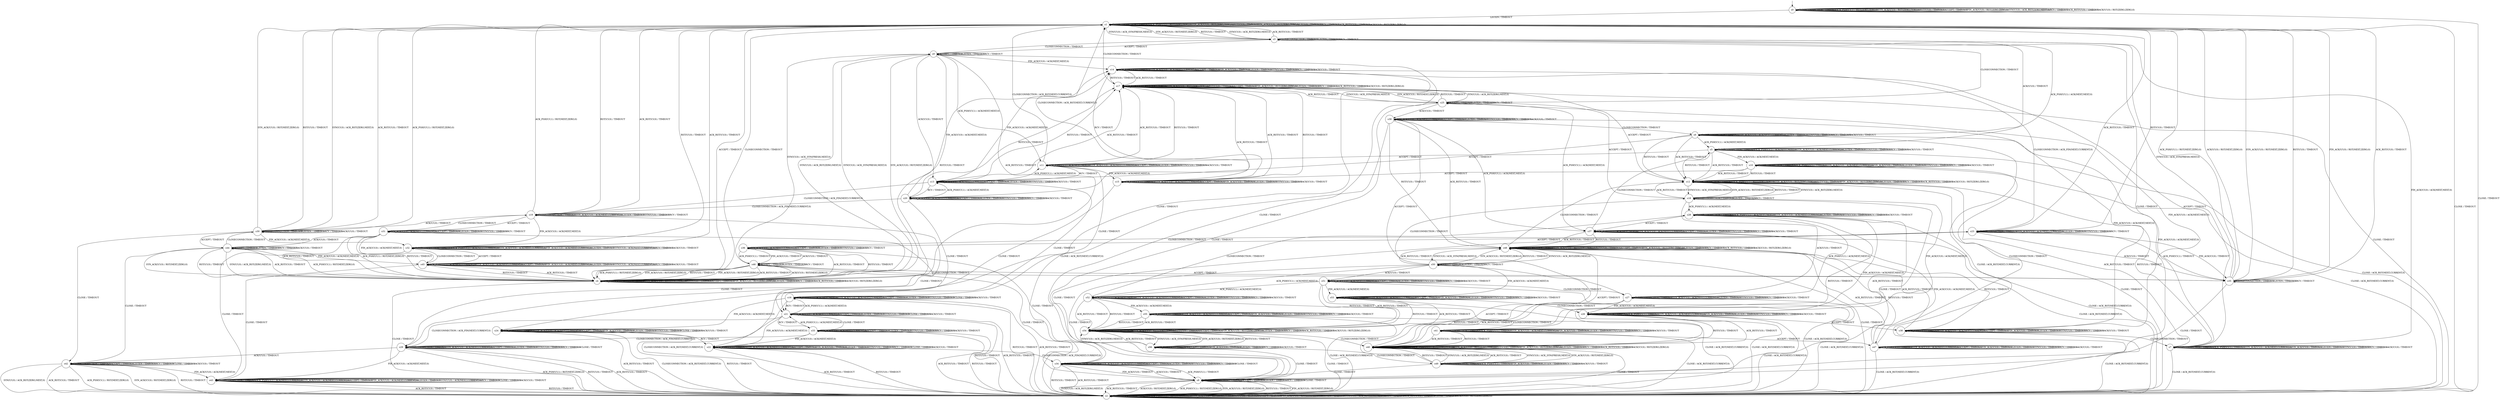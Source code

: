 digraph G {
	label=""
	s0 [shape="circle" label="s0"];
	s1 [shape="circle" label="s1"];
	s2 [shape="circle" label="s2"];
	s3 [shape="circle" label="s3"];
	s4 [shape="circle" label="s4"];
	s5 [shape="circle" label="s5"];
	s6 [shape="circle" label="s6"];
	s7 [shape="circle" label="s7"];
	s8 [shape="circle" label="s8"];
	s9 [shape="circle" label="s9"];
	s10 [shape="circle" label="s10"];
	s11 [shape="circle" label="s11"];
	s12 [shape="circle" label="s12"];
	s13 [shape="circle" label="s13"];
	s14 [shape="circle" label="s14"];
	s15 [shape="circle" label="s15"];
	s16 [shape="circle" label="s16"];
	s17 [shape="circle" label="s17"];
	s18 [shape="circle" label="s18"];
	s19 [shape="circle" label="s19"];
	s20 [shape="circle" label="s20"];
	s21 [shape="circle" label="s21"];
	s22 [shape="circle" label="s22"];
	s23 [shape="circle" label="s23"];
	s24 [shape="circle" label="s24"];
	s25 [shape="circle" label="s25"];
	s26 [shape="circle" label="s26"];
	s27 [shape="circle" label="s27"];
	s28 [shape="circle" label="s28"];
	s29 [shape="circle" label="s29"];
	s30 [shape="circle" label="s30"];
	s31 [shape="circle" label="s31"];
	s32 [shape="circle" label="s32"];
	s33 [shape="circle" label="s33"];
	s34 [shape="circle" label="s34"];
	s35 [shape="circle" label="s35"];
	s36 [shape="circle" label="s36"];
	s37 [shape="circle" label="s37"];
	s38 [shape="circle" label="s38"];
	s39 [shape="circle" label="s39"];
	s40 [shape="circle" label="s40"];
	s41 [shape="circle" label="s41"];
	s42 [shape="circle" label="s42"];
	s43 [shape="circle" label="s43"];
	s44 [shape="circle" label="s44"];
	s45 [shape="circle" label="s45"];
	s46 [shape="circle" label="s46"];
	s47 [shape="circle" label="s47"];
	s48 [shape="circle" label="s48"];
	s49 [shape="circle" label="s49"];
	s50 [shape="circle" label="s50"];
	s51 [shape="circle" label="s51"];
	s52 [shape="circle" label="s52"];
	s53 [shape="circle" label="s53"];
	s54 [shape="circle" label="s54"];
	s55 [shape="circle" label="s55"];
	s56 [shape="circle" label="s56"];
	s0 -> s0 [label="CLOSECONNECTION / TIMEOUT"];
	s0 -> s0 [label="ACK_PSH(V,V,1) / RST(ZERO,ZERO,0)"];
	s0 -> s0 [label="SYN_ACK(V,V,0) / RST(ZERO,ZERO,0)"];
	s0 -> s0 [label="RST(V,V,0) / TIMEOUT"];
	s0 -> s0 [label="ACCEPT / TIMEOUT"];
	s0 -> s0 [label="FIN_ACK(V,V,0) / RST(ZERO,ZERO,0)"];
	s0 -> s1 [label="LISTEN / TIMEOUT"];
	s0 -> s0 [label="SYN(V,V,0) / ACK_RST(ZERO,NEXT,0)"];
	s0 -> s0 [label="RCV / TIMEOUT"];
	s0 -> s0 [label="ACK_RST(V,V,0) / TIMEOUT"];
	s0 -> s2 [label="CLOSE / TIMEOUT"];
	s0 -> s0 [label="ACK(V,V,0) / RST(ZERO,ZERO,0)"];
	s1 -> s1 [label="CLOSECONNECTION / TIMEOUT"];
	s1 -> s1 [label="ACK_PSH(V,V,1) / RST(ZERO,ZERO,0)"];
	s1 -> s1 [label="SYN_ACK(V,V,0) / RST(ZERO,ZERO,0)"];
	s1 -> s1 [label="RST(V,V,0) / TIMEOUT"];
	s1 -> s4 [label="ACCEPT / TIMEOUT"];
	s1 -> s1 [label="FIN_ACK(V,V,0) / RST(ZERO,ZERO,0)"];
	s1 -> s1 [label="LISTEN / TIMEOUT"];
	s1 -> s3 [label="SYN(V,V,0) / ACK_SYN(FRESH,NEXT,0)"];
	s1 -> s1 [label="RCV / TIMEOUT"];
	s1 -> s1 [label="ACK_RST(V,V,0) / TIMEOUT"];
	s1 -> s2 [label="CLOSE / TIMEOUT"];
	s1 -> s1 [label="ACK(V,V,0) / RST(ZERO,ZERO,0)"];
	s2 -> s2 [label="CLOSECONNECTION / TIMEOUT"];
	s2 -> s2 [label="ACK_PSH(V,V,1) / RST(ZERO,ZERO,0)"];
	s2 -> s2 [label="SYN_ACK(V,V,0) / RST(ZERO,ZERO,0)"];
	s2 -> s2 [label="RST(V,V,0) / TIMEOUT"];
	s2 -> s2 [label="ACCEPT / TIMEOUT"];
	s2 -> s2 [label="FIN_ACK(V,V,0) / RST(ZERO,ZERO,0)"];
	s2 -> s2 [label="LISTEN / TIMEOUT"];
	s2 -> s2 [label="SYN(V,V,0) / ACK_RST(ZERO,NEXT,0)"];
	s2 -> s2 [label="RCV / TIMEOUT"];
	s2 -> s2 [label="ACK_RST(V,V,0) / TIMEOUT"];
	s2 -> s2 [label="CLOSE / TIMEOUT"];
	s2 -> s2 [label="ACK(V,V,0) / RST(ZERO,ZERO,0)"];
	s3 -> s3 [label="CLOSECONNECTION / TIMEOUT"];
	s3 -> s5 [label="ACK_PSH(V,V,1) / ACK(NEXT,NEXT,0)"];
	s3 -> s1 [label="SYN_ACK(V,V,0) / RST(NEXT,ZERO,0)"];
	s3 -> s1 [label="RST(V,V,0) / TIMEOUT"];
	s3 -> s9 [label="ACCEPT / TIMEOUT"];
	s3 -> s7 [label="FIN_ACK(V,V,0) / ACK(NEXT,NEXT,0)"];
	s3 -> s3 [label="LISTEN / TIMEOUT"];
	s3 -> s1 [label="SYN(V,V,0) / ACK_RST(ZERO,NEXT,0)"];
	s3 -> s3 [label="RCV / TIMEOUT"];
	s3 -> s1 [label="ACK_RST(V,V,0) / TIMEOUT"];
	s3 -> s8 [label="CLOSE / TIMEOUT"];
	s3 -> s6 [label="ACK(V,V,0) / TIMEOUT"];
	s4 -> s1 [label="CLOSECONNECTION / TIMEOUT"];
	s4 -> s4 [label="ACK_PSH(V,V,1) / RST(ZERO,ZERO,0)"];
	s4 -> s4 [label="SYN_ACK(V,V,0) / RST(ZERO,ZERO,0)"];
	s4 -> s4 [label="RST(V,V,0) / TIMEOUT"];
	s4 -> s4 [label="ACCEPT / TIMEOUT"];
	s4 -> s4 [label="FIN_ACK(V,V,0) / RST(ZERO,ZERO,0)"];
	s4 -> s4 [label="LISTEN / TIMEOUT"];
	s4 -> s9 [label="SYN(V,V,0) / ACK_SYN(FRESH,NEXT,0)"];
	s4 -> s4 [label="RCV / TIMEOUT"];
	s4 -> s4 [label="ACK_RST(V,V,0) / TIMEOUT"];
	s4 -> s2 [label="CLOSE / TIMEOUT"];
	s4 -> s4 [label="ACK(V,V,0) / RST(ZERO,ZERO,0)"];
	s5 -> s5 [label="CLOSECONNECTION / TIMEOUT"];
	s5 -> s5 [label="ACK_PSH(V,V,1) / ACK(NEXT,NEXT,0)"];
	s5 -> s5 [label="SYN_ACK(V,V,0) / ACK(NEXT,CURRENT,0)"];
	s5 -> s12 [label="RST(V,V,0) / TIMEOUT"];
	s5 -> s11 [label="ACCEPT / TIMEOUT"];
	s5 -> s10 [label="FIN_ACK(V,V,0) / ACK(NEXT,NEXT,0)"];
	s5 -> s5 [label="LISTEN / TIMEOUT"];
	s5 -> s5 [label="SYN(V,V,0) / TIMEOUT"];
	s5 -> s5 [label="RCV / TIMEOUT"];
	s5 -> s12 [label="ACK_RST(V,V,0) / TIMEOUT"];
	s5 -> s2 [label="CLOSE / ACK_RST(NEXT,CURRENT,0)"];
	s5 -> s5 [label="ACK(V,V,0) / TIMEOUT"];
	s6 -> s6 [label="CLOSECONNECTION / TIMEOUT"];
	s6 -> s5 [label="ACK_PSH(V,V,1) / ACK(NEXT,NEXT,0)"];
	s6 -> s6 [label="SYN_ACK(V,V,0) / ACK(NEXT,CURRENT,0)"];
	s6 -> s12 [label="RST(V,V,0) / TIMEOUT"];
	s6 -> s13 [label="ACCEPT / TIMEOUT"];
	s6 -> s7 [label="FIN_ACK(V,V,0) / ACK(NEXT,NEXT,0)"];
	s6 -> s6 [label="LISTEN / TIMEOUT"];
	s6 -> s6 [label="SYN(V,V,0) / TIMEOUT"];
	s6 -> s6 [label="RCV / TIMEOUT"];
	s6 -> s12 [label="ACK_RST(V,V,0) / TIMEOUT"];
	s6 -> s2 [label="CLOSE / ACK_RST(NEXT,CURRENT,0)"];
	s6 -> s6 [label="ACK(V,V,0) / TIMEOUT"];
	s7 -> s7 [label="CLOSECONNECTION / TIMEOUT"];
	s7 -> s7 [label="ACK_PSH(V,V,1) / TIMEOUT"];
	s7 -> s7 [label="SYN_ACK(V,V,0) / ACK(NEXT,CURRENT,0)"];
	s7 -> s12 [label="RST(V,V,0) / TIMEOUT"];
	s7 -> s14 [label="ACCEPT / TIMEOUT"];
	s7 -> s7 [label="FIN_ACK(V,V,0) / TIMEOUT"];
	s7 -> s7 [label="LISTEN / TIMEOUT"];
	s7 -> s7 [label="SYN(V,V,0) / TIMEOUT"];
	s7 -> s7 [label="RCV / TIMEOUT"];
	s7 -> s12 [label="ACK_RST(V,V,0) / TIMEOUT"];
	s7 -> s2 [label="CLOSE / ACK_RST(NEXT,CURRENT,0)"];
	s7 -> s7 [label="ACK(V,V,0) / TIMEOUT"];
	s8 -> s8 [label="CLOSECONNECTION / TIMEOUT"];
	s8 -> s2 [label="ACK_PSH(V,V,1) / RST(NEXT,ZERO,0)"];
	s8 -> s2 [label="SYN_ACK(V,V,0) / RST(NEXT,ZERO,0)"];
	s8 -> s2 [label="RST(V,V,0) / TIMEOUT"];
	s8 -> s8 [label="ACCEPT / TIMEOUT"];
	s8 -> s2 [label="FIN_ACK(V,V,0) / RST(NEXT,ZERO,0)"];
	s8 -> s8 [label="LISTEN / TIMEOUT"];
	s8 -> s2 [label="SYN(V,V,0) / ACK_RST(ZERO,NEXT,0)"];
	s8 -> s8 [label="RCV / TIMEOUT"];
	s8 -> s2 [label="ACK_RST(V,V,0) / TIMEOUT"];
	s8 -> s8 [label="CLOSE / TIMEOUT"];
	s8 -> s2 [label="ACK(V,V,0) / RST(NEXT,ZERO,0)"];
	s9 -> s3 [label="CLOSECONNECTION / TIMEOUT"];
	s9 -> s11 [label="ACK_PSH(V,V,1) / ACK(NEXT,NEXT,0)"];
	s9 -> s4 [label="SYN_ACK(V,V,0) / RST(NEXT,ZERO,0)"];
	s9 -> s4 [label="RST(V,V,0) / TIMEOUT"];
	s9 -> s9 [label="ACCEPT / TIMEOUT"];
	s9 -> s14 [label="FIN_ACK(V,V,0) / ACK(NEXT,NEXT,0)"];
	s9 -> s9 [label="LISTEN / TIMEOUT"];
	s9 -> s4 [label="SYN(V,V,0) / ACK_RST(ZERO,NEXT,0)"];
	s9 -> s9 [label="RCV / TIMEOUT"];
	s9 -> s4 [label="ACK_RST(V,V,0) / TIMEOUT"];
	s9 -> s8 [label="CLOSE / TIMEOUT"];
	s9 -> s13 [label="ACK(V,V,0) / TIMEOUT"];
	s10 -> s10 [label="CLOSECONNECTION / TIMEOUT"];
	s10 -> s10 [label="ACK_PSH(V,V,1) / TIMEOUT"];
	s10 -> s10 [label="SYN_ACK(V,V,0) / ACK(NEXT,CURRENT,0)"];
	s10 -> s12 [label="RST(V,V,0) / TIMEOUT"];
	s10 -> s15 [label="ACCEPT / TIMEOUT"];
	s10 -> s10 [label="FIN_ACK(V,V,0) / TIMEOUT"];
	s10 -> s10 [label="LISTEN / TIMEOUT"];
	s10 -> s10 [label="SYN(V,V,0) / TIMEOUT"];
	s10 -> s10 [label="RCV / TIMEOUT"];
	s10 -> s12 [label="ACK_RST(V,V,0) / TIMEOUT"];
	s10 -> s2 [label="CLOSE / ACK_RST(NEXT,CURRENT,0)"];
	s10 -> s10 [label="ACK(V,V,0) / TIMEOUT"];
	s11 -> s1 [label="CLOSECONNECTION / ACK_RST(NEXT,CURRENT,0)"];
	s11 -> s11 [label="ACK_PSH(V,V,1) / ACK(NEXT,NEXT,0)"];
	s11 -> s11 [label="SYN_ACK(V,V,0) / ACK(NEXT,CURRENT,0)"];
	s11 -> s17 [label="RST(V,V,0) / TIMEOUT"];
	s11 -> s11 [label="ACCEPT / TIMEOUT"];
	s11 -> s15 [label="FIN_ACK(V,V,0) / ACK(NEXT,NEXT,0)"];
	s11 -> s11 [label="LISTEN / TIMEOUT"];
	s11 -> s11 [label="SYN(V,V,0) / TIMEOUT"];
	s11 -> s13 [label="RCV / TIMEOUT"];
	s11 -> s17 [label="ACK_RST(V,V,0) / TIMEOUT"];
	s11 -> s16 [label="CLOSE / TIMEOUT"];
	s11 -> s11 [label="ACK(V,V,0) / TIMEOUT"];
	s12 -> s12 [label="CLOSECONNECTION / TIMEOUT"];
	s12 -> s12 [label="ACK_PSH(V,V,1) / RST(ZERO,ZERO,0)"];
	s12 -> s12 [label="SYN_ACK(V,V,0) / RST(ZERO,ZERO,0)"];
	s12 -> s12 [label="RST(V,V,0) / TIMEOUT"];
	s12 -> s17 [label="ACCEPT / TIMEOUT"];
	s12 -> s12 [label="FIN_ACK(V,V,0) / RST(ZERO,ZERO,0)"];
	s12 -> s12 [label="LISTEN / TIMEOUT"];
	s12 -> s18 [label="SYN(V,V,0) / ACK_SYN(FRESH,NEXT,0)"];
	s12 -> s12 [label="RCV / TIMEOUT"];
	s12 -> s12 [label="ACK_RST(V,V,0) / TIMEOUT"];
	s12 -> s2 [label="CLOSE / TIMEOUT"];
	s12 -> s12 [label="ACK(V,V,0) / RST(ZERO,ZERO,0)"];
	s13 -> s19 [label="CLOSECONNECTION / ACK_FIN(NEXT,CURRENT,0)"];
	s13 -> s11 [label="ACK_PSH(V,V,1) / ACK(NEXT,NEXT,0)"];
	s13 -> s13 [label="SYN_ACK(V,V,0) / ACK(NEXT,CURRENT,0)"];
	s13 -> s17 [label="RST(V,V,0) / TIMEOUT"];
	s13 -> s13 [label="ACCEPT / TIMEOUT"];
	s13 -> s14 [label="FIN_ACK(V,V,0) / ACK(NEXT,NEXT,0)"];
	s13 -> s13 [label="LISTEN / TIMEOUT"];
	s13 -> s13 [label="SYN(V,V,0) / TIMEOUT"];
	s13 -> s20 [label="RCV / TIMEOUT"];
	s13 -> s17 [label="ACK_RST(V,V,0) / TIMEOUT"];
	s13 -> s21 [label="CLOSE / TIMEOUT"];
	s13 -> s13 [label="ACK(V,V,0) / TIMEOUT"];
	s14 -> s23 [label="CLOSECONNECTION / ACK_FIN(NEXT,CURRENT,0)"];
	s14 -> s14 [label="ACK_PSH(V,V,1) / TIMEOUT"];
	s14 -> s14 [label="SYN_ACK(V,V,0) / ACK(NEXT,CURRENT,0)"];
	s14 -> s17 [label="RST(V,V,0) / TIMEOUT"];
	s14 -> s14 [label="ACCEPT / TIMEOUT"];
	s14 -> s14 [label="FIN_ACK(V,V,0) / TIMEOUT"];
	s14 -> s14 [label="LISTEN / TIMEOUT"];
	s14 -> s14 [label="SYN(V,V,0) / TIMEOUT"];
	s14 -> s14 [label="RCV / TIMEOUT"];
	s14 -> s17 [label="ACK_RST(V,V,0) / TIMEOUT"];
	s14 -> s22 [label="CLOSE / TIMEOUT"];
	s14 -> s14 [label="ACK(V,V,0) / TIMEOUT"];
	s15 -> s1 [label="CLOSECONNECTION / ACK_RST(NEXT,CURRENT,0)"];
	s15 -> s15 [label="ACK_PSH(V,V,1) / TIMEOUT"];
	s15 -> s15 [label="SYN_ACK(V,V,0) / ACK(NEXT,CURRENT,0)"];
	s15 -> s17 [label="RST(V,V,0) / TIMEOUT"];
	s15 -> s15 [label="ACCEPT / TIMEOUT"];
	s15 -> s15 [label="FIN_ACK(V,V,0) / TIMEOUT"];
	s15 -> s15 [label="LISTEN / TIMEOUT"];
	s15 -> s15 [label="SYN(V,V,0) / TIMEOUT"];
	s15 -> s14 [label="RCV / TIMEOUT"];
	s15 -> s17 [label="ACK_RST(V,V,0) / TIMEOUT"];
	s15 -> s24 [label="CLOSE / TIMEOUT"];
	s15 -> s15 [label="ACK(V,V,0) / TIMEOUT"];
	s16 -> s2 [label="CLOSECONNECTION / ACK_RST(NEXT,CURRENT,0)"];
	s16 -> s16 [label="ACK_PSH(V,V,1) / ACK(NEXT,NEXT,0)"];
	s16 -> s16 [label="SYN_ACK(V,V,0) / ACK(NEXT,CURRENT,0)"];
	s16 -> s2 [label="RST(V,V,0) / TIMEOUT"];
	s16 -> s16 [label="ACCEPT / TIMEOUT"];
	s16 -> s24 [label="FIN_ACK(V,V,0) / ACK(NEXT,NEXT,0)"];
	s16 -> s16 [label="LISTEN / TIMEOUT"];
	s16 -> s16 [label="SYN(V,V,0) / TIMEOUT"];
	s16 -> s21 [label="RCV / TIMEOUT"];
	s16 -> s2 [label="ACK_RST(V,V,0) / TIMEOUT"];
	s16 -> s16 [label="CLOSE / TIMEOUT"];
	s16 -> s16 [label="ACK(V,V,0) / TIMEOUT"];
	s17 -> s1 [label="CLOSECONNECTION / TIMEOUT"];
	s17 -> s17 [label="ACK_PSH(V,V,1) / RST(ZERO,ZERO,0)"];
	s17 -> s17 [label="SYN_ACK(V,V,0) / RST(ZERO,ZERO,0)"];
	s17 -> s17 [label="RST(V,V,0) / TIMEOUT"];
	s17 -> s17 [label="ACCEPT / TIMEOUT"];
	s17 -> s17 [label="FIN_ACK(V,V,0) / RST(ZERO,ZERO,0)"];
	s17 -> s17 [label="LISTEN / TIMEOUT"];
	s17 -> s25 [label="SYN(V,V,0) / ACK_SYN(FRESH,NEXT,0)"];
	s17 -> s17 [label="RCV / TIMEOUT"];
	s17 -> s17 [label="ACK_RST(V,V,0) / TIMEOUT"];
	s17 -> s2 [label="CLOSE / TIMEOUT"];
	s17 -> s17 [label="ACK(V,V,0) / RST(ZERO,ZERO,0)"];
	s18 -> s18 [label="CLOSECONNECTION / TIMEOUT"];
	s18 -> s28 [label="ACK_PSH(V,V,1) / ACK(NEXT,NEXT,0)"];
	s18 -> s12 [label="SYN_ACK(V,V,0) / RST(NEXT,ZERO,0)"];
	s18 -> s12 [label="RST(V,V,0) / TIMEOUT"];
	s18 -> s25 [label="ACCEPT / TIMEOUT"];
	s18 -> s26 [label="FIN_ACK(V,V,0) / ACK(NEXT,NEXT,0)"];
	s18 -> s18 [label="LISTEN / TIMEOUT"];
	s18 -> s12 [label="SYN(V,V,0) / ACK_RST(ZERO,NEXT,0)"];
	s18 -> s18 [label="RCV / TIMEOUT"];
	s18 -> s12 [label="ACK_RST(V,V,0) / TIMEOUT"];
	s18 -> s8 [label="CLOSE / TIMEOUT"];
	s18 -> s27 [label="ACK(V,V,0) / TIMEOUT"];
	s19 -> s19 [label="CLOSECONNECTION / TIMEOUT"];
	s19 -> s1 [label="ACK_PSH(V,V,1) / RST(NEXT,ZERO,0)"];
	s19 -> s19 [label="SYN_ACK(V,V,0) / ACK(NEXT,CURRENT,0)"];
	s19 -> s1 [label="RST(V,V,0) / TIMEOUT"];
	s19 -> s31 [label="ACCEPT / TIMEOUT"];
	s19 -> s32 [label="FIN_ACK(V,V,0) / ACK(NEXT,NEXT,0)"];
	s19 -> s19 [label="LISTEN / TIMEOUT"];
	s19 -> s19 [label="SYN(V,V,0) / TIMEOUT"];
	s19 -> s19 [label="RCV / TIMEOUT"];
	s19 -> s1 [label="ACK_RST(V,V,0) / TIMEOUT"];
	s19 -> s29 [label="CLOSE / TIMEOUT"];
	s19 -> s30 [label="ACK(V,V,0) / TIMEOUT"];
	s20 -> s19 [label="CLOSECONNECTION / ACK_FIN(NEXT,CURRENT,0)"];
	s20 -> s13 [label="ACK_PSH(V,V,1) / ACK(NEXT,NEXT,0)"];
	s20 -> s20 [label="SYN_ACK(V,V,0) / ACK(NEXT,CURRENT,0)"];
	s20 -> s17 [label="RST(V,V,0) / TIMEOUT"];
	s20 -> s20 [label="ACCEPT / TIMEOUT"];
	s20 -> s14 [label="FIN_ACK(V,V,0) / ACK(NEXT,NEXT,0)"];
	s20 -> s20 [label="LISTEN / TIMEOUT"];
	s20 -> s20 [label="SYN(V,V,0) / TIMEOUT"];
	s20 -> s20 [label="RCV / TIMEOUT"];
	s20 -> s17 [label="ACK_RST(V,V,0) / TIMEOUT"];
	s20 -> s21 [label="CLOSE / TIMEOUT"];
	s20 -> s20 [label="ACK(V,V,0) / TIMEOUT"];
	s21 -> s29 [label="CLOSECONNECTION / ACK_FIN(NEXT,CURRENT,0)"];
	s21 -> s16 [label="ACK_PSH(V,V,1) / ACK(NEXT,NEXT,0)"];
	s21 -> s21 [label="SYN_ACK(V,V,0) / ACK(NEXT,CURRENT,0)"];
	s21 -> s2 [label="RST(V,V,0) / TIMEOUT"];
	s21 -> s21 [label="ACCEPT / TIMEOUT"];
	s21 -> s22 [label="FIN_ACK(V,V,0) / ACK(NEXT,NEXT,0)"];
	s21 -> s21 [label="LISTEN / TIMEOUT"];
	s21 -> s21 [label="SYN(V,V,0) / TIMEOUT"];
	s21 -> s33 [label="RCV / TIMEOUT"];
	s21 -> s2 [label="ACK_RST(V,V,0) / TIMEOUT"];
	s21 -> s21 [label="CLOSE / TIMEOUT"];
	s21 -> s21 [label="ACK(V,V,0) / TIMEOUT"];
	s22 -> s34 [label="CLOSECONNECTION / ACK_FIN(NEXT,CURRENT,0)"];
	s22 -> s22 [label="ACK_PSH(V,V,1) / TIMEOUT"];
	s22 -> s22 [label="SYN_ACK(V,V,0) / ACK(NEXT,CURRENT,0)"];
	s22 -> s2 [label="RST(V,V,0) / TIMEOUT"];
	s22 -> s22 [label="ACCEPT / TIMEOUT"];
	s22 -> s22 [label="FIN_ACK(V,V,0) / TIMEOUT"];
	s22 -> s22 [label="LISTEN / TIMEOUT"];
	s22 -> s22 [label="SYN(V,V,0) / TIMEOUT"];
	s22 -> s22 [label="RCV / TIMEOUT"];
	s22 -> s2 [label="ACK_RST(V,V,0) / TIMEOUT"];
	s22 -> s22 [label="CLOSE / TIMEOUT"];
	s22 -> s22 [label="ACK(V,V,0) / TIMEOUT"];
	s23 -> s23 [label="CLOSECONNECTION / TIMEOUT"];
	s23 -> s35 [label="ACK_PSH(V,V,1) / TIMEOUT"];
	s23 -> s23 [label="SYN_ACK(V,V,0) / ACK(NEXT,CURRENT,0)"];
	s23 -> s1 [label="RST(V,V,0) / TIMEOUT"];
	s23 -> s36 [label="ACCEPT / TIMEOUT"];
	s23 -> s35 [label="FIN_ACK(V,V,0) / TIMEOUT"];
	s23 -> s23 [label="LISTEN / TIMEOUT"];
	s23 -> s23 [label="SYN(V,V,0) / TIMEOUT"];
	s23 -> s23 [label="RCV / TIMEOUT"];
	s23 -> s1 [label="ACK_RST(V,V,0) / TIMEOUT"];
	s23 -> s34 [label="CLOSE / TIMEOUT"];
	s23 -> s35 [label="ACK(V,V,0) / TIMEOUT"];
	s24 -> s2 [label="CLOSECONNECTION / ACK_RST(NEXT,CURRENT,0)"];
	s24 -> s24 [label="ACK_PSH(V,V,1) / TIMEOUT"];
	s24 -> s24 [label="SYN_ACK(V,V,0) / ACK(NEXT,CURRENT,0)"];
	s24 -> s2 [label="RST(V,V,0) / TIMEOUT"];
	s24 -> s24 [label="ACCEPT / TIMEOUT"];
	s24 -> s24 [label="FIN_ACK(V,V,0) / TIMEOUT"];
	s24 -> s24 [label="LISTEN / TIMEOUT"];
	s24 -> s24 [label="SYN(V,V,0) / TIMEOUT"];
	s24 -> s22 [label="RCV / TIMEOUT"];
	s24 -> s2 [label="ACK_RST(V,V,0) / TIMEOUT"];
	s24 -> s24 [label="CLOSE / TIMEOUT"];
	s24 -> s24 [label="ACK(V,V,0) / TIMEOUT"];
	s25 -> s3 [label="CLOSECONNECTION / TIMEOUT"];
	s25 -> s37 [label="ACK_PSH(V,V,1) / ACK(NEXT,NEXT,0)"];
	s25 -> s17 [label="SYN_ACK(V,V,0) / RST(NEXT,ZERO,0)"];
	s25 -> s17 [label="RST(V,V,0) / TIMEOUT"];
	s25 -> s25 [label="ACCEPT / TIMEOUT"];
	s25 -> s38 [label="FIN_ACK(V,V,0) / ACK(NEXT,NEXT,0)"];
	s25 -> s25 [label="LISTEN / TIMEOUT"];
	s25 -> s17 [label="SYN(V,V,0) / ACK_RST(ZERO,NEXT,0)"];
	s25 -> s25 [label="RCV / TIMEOUT"];
	s25 -> s17 [label="ACK_RST(V,V,0) / TIMEOUT"];
	s25 -> s8 [label="CLOSE / TIMEOUT"];
	s25 -> s39 [label="ACK(V,V,0) / TIMEOUT"];
	s26 -> s26 [label="CLOSECONNECTION / TIMEOUT"];
	s26 -> s26 [label="ACK_PSH(V,V,1) / TIMEOUT"];
	s26 -> s26 [label="SYN_ACK(V,V,0) / ACK(NEXT,CURRENT,0)"];
	s26 -> s40 [label="RST(V,V,0) / TIMEOUT"];
	s26 -> s38 [label="ACCEPT / TIMEOUT"];
	s26 -> s26 [label="FIN_ACK(V,V,0) / TIMEOUT"];
	s26 -> s26 [label="LISTEN / TIMEOUT"];
	s26 -> s26 [label="SYN(V,V,0) / TIMEOUT"];
	s26 -> s26 [label="RCV / TIMEOUT"];
	s26 -> s40 [label="ACK_RST(V,V,0) / TIMEOUT"];
	s26 -> s2 [label="CLOSE / ACK_RST(NEXT,CURRENT,0)"];
	s26 -> s26 [label="ACK(V,V,0) / TIMEOUT"];
	s27 -> s27 [label="CLOSECONNECTION / TIMEOUT"];
	s27 -> s28 [label="ACK_PSH(V,V,1) / ACK(NEXT,NEXT,0)"];
	s27 -> s27 [label="SYN_ACK(V,V,0) / ACK(NEXT,CURRENT,0)"];
	s27 -> s40 [label="RST(V,V,0) / TIMEOUT"];
	s27 -> s39 [label="ACCEPT / TIMEOUT"];
	s27 -> s26 [label="FIN_ACK(V,V,0) / ACK(NEXT,NEXT,0)"];
	s27 -> s27 [label="LISTEN / TIMEOUT"];
	s27 -> s27 [label="SYN(V,V,0) / TIMEOUT"];
	s27 -> s27 [label="RCV / TIMEOUT"];
	s27 -> s40 [label="ACK_RST(V,V,0) / TIMEOUT"];
	s27 -> s2 [label="CLOSE / ACK_RST(NEXT,CURRENT,0)"];
	s27 -> s27 [label="ACK(V,V,0) / TIMEOUT"];
	s28 -> s28 [label="CLOSECONNECTION / TIMEOUT"];
	s28 -> s28 [label="ACK_PSH(V,V,1) / ACK(NEXT,NEXT,0)"];
	s28 -> s28 [label="SYN_ACK(V,V,0) / ACK(NEXT,CURRENT,0)"];
	s28 -> s40 [label="RST(V,V,0) / TIMEOUT"];
	s28 -> s37 [label="ACCEPT / TIMEOUT"];
	s28 -> s41 [label="FIN_ACK(V,V,0) / ACK(NEXT,NEXT,0)"];
	s28 -> s28 [label="LISTEN / TIMEOUT"];
	s28 -> s28 [label="SYN(V,V,0) / TIMEOUT"];
	s28 -> s28 [label="RCV / TIMEOUT"];
	s28 -> s40 [label="ACK_RST(V,V,0) / TIMEOUT"];
	s28 -> s2 [label="CLOSE / ACK_RST(NEXT,CURRENT,0)"];
	s28 -> s28 [label="ACK(V,V,0) / TIMEOUT"];
	s29 -> s29 [label="CLOSECONNECTION / TIMEOUT"];
	s29 -> s2 [label="ACK_PSH(V,V,1) / RST(NEXT,ZERO,0)"];
	s29 -> s29 [label="SYN_ACK(V,V,0) / ACK(NEXT,CURRENT,0)"];
	s29 -> s2 [label="RST(V,V,0) / TIMEOUT"];
	s29 -> s29 [label="ACCEPT / TIMEOUT"];
	s29 -> s43 [label="FIN_ACK(V,V,0) / ACK(NEXT,NEXT,0)"];
	s29 -> s29 [label="LISTEN / TIMEOUT"];
	s29 -> s29 [label="SYN(V,V,0) / TIMEOUT"];
	s29 -> s29 [label="RCV / TIMEOUT"];
	s29 -> s2 [label="ACK_RST(V,V,0) / TIMEOUT"];
	s29 -> s29 [label="CLOSE / TIMEOUT"];
	s29 -> s42 [label="ACK(V,V,0) / TIMEOUT"];
	s30 -> s30 [label="CLOSECONNECTION / TIMEOUT"];
	s30 -> s1 [label="ACK_PSH(V,V,1) / RST(NEXT,ZERO,0)"];
	s30 -> s1 [label="SYN_ACK(V,V,0) / RST(NEXT,ZERO,0)"];
	s30 -> s1 [label="RST(V,V,0) / TIMEOUT"];
	s30 -> s44 [label="ACCEPT / TIMEOUT"];
	s30 -> s32 [label="FIN_ACK(V,V,0) / ACK(NEXT,NEXT,0)"];
	s30 -> s30 [label="LISTEN / TIMEOUT"];
	s30 -> s1 [label="SYN(V,V,0) / ACK_RST(ZERO,NEXT,0)"];
	s30 -> s30 [label="RCV / TIMEOUT"];
	s30 -> s1 [label="ACK_RST(V,V,0) / TIMEOUT"];
	s30 -> s42 [label="CLOSE / TIMEOUT"];
	s30 -> s30 [label="ACK(V,V,0) / TIMEOUT"];
	s31 -> s19 [label="CLOSECONNECTION / TIMEOUT"];
	s31 -> s4 [label="ACK_PSH(V,V,1) / RST(NEXT,ZERO,0)"];
	s31 -> s31 [label="SYN_ACK(V,V,0) / ACK(NEXT,CURRENT,0)"];
	s31 -> s4 [label="RST(V,V,0) / TIMEOUT"];
	s31 -> s31 [label="ACCEPT / TIMEOUT"];
	s31 -> s45 [label="FIN_ACK(V,V,0) / ACK(NEXT,NEXT,0)"];
	s31 -> s31 [label="LISTEN / TIMEOUT"];
	s31 -> s31 [label="SYN(V,V,0) / TIMEOUT"];
	s31 -> s31 [label="RCV / TIMEOUT"];
	s31 -> s4 [label="ACK_RST(V,V,0) / TIMEOUT"];
	s31 -> s29 [label="CLOSE / TIMEOUT"];
	s31 -> s44 [label="ACK(V,V,0) / TIMEOUT"];
	s32 -> s32 [label="CLOSECONNECTION / TIMEOUT"];
	s32 -> s32 [label="ACK_PSH(V,V,1) / ACK(NEXT,CURRENT,0)"];
	s32 -> s32 [label="SYN_ACK(V,V,0) / ACK(NEXT,CURRENT,0)"];
	s32 -> s1 [label="RST(V,V,0) / TIMEOUT"];
	s32 -> s45 [label="ACCEPT / TIMEOUT"];
	s32 -> s32 [label="FIN_ACK(V,V,0) / ACK(NEXT,CURRENT,0)"];
	s32 -> s32 [label="LISTEN / TIMEOUT"];
	s32 -> s32 [label="SYN(V,V,0) / ACK(NEXT,CURRENT,0)"];
	s32 -> s32 [label="RCV / TIMEOUT"];
	s32 -> s1 [label="ACK_RST(V,V,0) / TIMEOUT"];
	s32 -> s43 [label="CLOSE / TIMEOUT"];
	s32 -> s32 [label="ACK(V,V,0) / TIMEOUT"];
	s33 -> s29 [label="CLOSECONNECTION / ACK_FIN(NEXT,CURRENT,0)"];
	s33 -> s21 [label="ACK_PSH(V,V,1) / ACK(NEXT,NEXT,0)"];
	s33 -> s33 [label="SYN_ACK(V,V,0) / ACK(NEXT,CURRENT,0)"];
	s33 -> s2 [label="RST(V,V,0) / TIMEOUT"];
	s33 -> s33 [label="ACCEPT / TIMEOUT"];
	s33 -> s22 [label="FIN_ACK(V,V,0) / ACK(NEXT,NEXT,0)"];
	s33 -> s33 [label="LISTEN / TIMEOUT"];
	s33 -> s33 [label="SYN(V,V,0) / TIMEOUT"];
	s33 -> s33 [label="RCV / TIMEOUT"];
	s33 -> s2 [label="ACK_RST(V,V,0) / TIMEOUT"];
	s33 -> s21 [label="CLOSE / TIMEOUT"];
	s33 -> s33 [label="ACK(V,V,0) / TIMEOUT"];
	s34 -> s34 [label="CLOSECONNECTION / TIMEOUT"];
	s34 -> s8 [label="ACK_PSH(V,V,1) / TIMEOUT"];
	s34 -> s34 [label="SYN_ACK(V,V,0) / ACK(NEXT,CURRENT,0)"];
	s34 -> s2 [label="RST(V,V,0) / TIMEOUT"];
	s34 -> s34 [label="ACCEPT / TIMEOUT"];
	s34 -> s8 [label="FIN_ACK(V,V,0) / TIMEOUT"];
	s34 -> s34 [label="LISTEN / TIMEOUT"];
	s34 -> s34 [label="SYN(V,V,0) / TIMEOUT"];
	s34 -> s34 [label="RCV / TIMEOUT"];
	s34 -> s2 [label="ACK_RST(V,V,0) / TIMEOUT"];
	s34 -> s34 [label="CLOSE / TIMEOUT"];
	s34 -> s8 [label="ACK(V,V,0) / TIMEOUT"];
	s35 -> s35 [label="CLOSECONNECTION / TIMEOUT"];
	s35 -> s1 [label="ACK_PSH(V,V,1) / RST(NEXT,ZERO,0)"];
	s35 -> s1 [label="SYN_ACK(V,V,0) / RST(NEXT,ZERO,0)"];
	s35 -> s1 [label="RST(V,V,0) / TIMEOUT"];
	s35 -> s46 [label="ACCEPT / TIMEOUT"];
	s35 -> s1 [label="FIN_ACK(V,V,0) / RST(NEXT,ZERO,0)"];
	s35 -> s35 [label="LISTEN / TIMEOUT"];
	s35 -> s3 [label="SYN(V,V,0) / ACK_SYN(FRESH,NEXT,0)"];
	s35 -> s35 [label="RCV / TIMEOUT"];
	s35 -> s1 [label="ACK_RST(V,V,0) / TIMEOUT"];
	s35 -> s8 [label="CLOSE / TIMEOUT"];
	s35 -> s1 [label="ACK(V,V,0) / RST(NEXT,ZERO,0)"];
	s36 -> s23 [label="CLOSECONNECTION / TIMEOUT"];
	s36 -> s46 [label="ACK_PSH(V,V,1) / TIMEOUT"];
	s36 -> s36 [label="SYN_ACK(V,V,0) / ACK(NEXT,CURRENT,0)"];
	s36 -> s4 [label="RST(V,V,0) / TIMEOUT"];
	s36 -> s36 [label="ACCEPT / TIMEOUT"];
	s36 -> s46 [label="FIN_ACK(V,V,0) / TIMEOUT"];
	s36 -> s36 [label="LISTEN / TIMEOUT"];
	s36 -> s36 [label="SYN(V,V,0) / TIMEOUT"];
	s36 -> s36 [label="RCV / TIMEOUT"];
	s36 -> s4 [label="ACK_RST(V,V,0) / TIMEOUT"];
	s36 -> s34 [label="CLOSE / TIMEOUT"];
	s36 -> s46 [label="ACK(V,V,0) / TIMEOUT"];
	s37 -> s5 [label="CLOSECONNECTION / TIMEOUT"];
	s37 -> s37 [label="ACK_PSH(V,V,1) / ACK(NEXT,NEXT,0)"];
	s37 -> s37 [label="SYN_ACK(V,V,0) / ACK(NEXT,CURRENT,0)"];
	s37 -> s48 [label="RST(V,V,0) / TIMEOUT"];
	s37 -> s37 [label="ACCEPT / TIMEOUT"];
	s37 -> s47 [label="FIN_ACK(V,V,0) / ACK(NEXT,NEXT,0)"];
	s37 -> s37 [label="LISTEN / TIMEOUT"];
	s37 -> s37 [label="SYN(V,V,0) / TIMEOUT"];
	s37 -> s37 [label="RCV / TIMEOUT"];
	s37 -> s48 [label="ACK_RST(V,V,0) / TIMEOUT"];
	s37 -> s2 [label="CLOSE / ACK_RST(NEXT,CURRENT,0)"];
	s37 -> s37 [label="ACK(V,V,0) / TIMEOUT"];
	s38 -> s7 [label="CLOSECONNECTION / TIMEOUT"];
	s38 -> s38 [label="ACK_PSH(V,V,1) / TIMEOUT"];
	s38 -> s38 [label="SYN_ACK(V,V,0) / ACK(NEXT,CURRENT,0)"];
	s38 -> s48 [label="RST(V,V,0) / TIMEOUT"];
	s38 -> s38 [label="ACCEPT / TIMEOUT"];
	s38 -> s38 [label="FIN_ACK(V,V,0) / TIMEOUT"];
	s38 -> s38 [label="LISTEN / TIMEOUT"];
	s38 -> s38 [label="SYN(V,V,0) / TIMEOUT"];
	s38 -> s38 [label="RCV / TIMEOUT"];
	s38 -> s48 [label="ACK_RST(V,V,0) / TIMEOUT"];
	s38 -> s2 [label="CLOSE / ACK_RST(NEXT,CURRENT,0)"];
	s38 -> s38 [label="ACK(V,V,0) / TIMEOUT"];
	s39 -> s6 [label="CLOSECONNECTION / TIMEOUT"];
	s39 -> s37 [label="ACK_PSH(V,V,1) / ACK(NEXT,NEXT,0)"];
	s39 -> s39 [label="SYN_ACK(V,V,0) / ACK(NEXT,CURRENT,0)"];
	s39 -> s48 [label="RST(V,V,0) / TIMEOUT"];
	s39 -> s39 [label="ACCEPT / TIMEOUT"];
	s39 -> s38 [label="FIN_ACK(V,V,0) / ACK(NEXT,NEXT,0)"];
	s39 -> s39 [label="LISTEN / TIMEOUT"];
	s39 -> s39 [label="SYN(V,V,0) / TIMEOUT"];
	s39 -> s39 [label="RCV / TIMEOUT"];
	s39 -> s48 [label="ACK_RST(V,V,0) / TIMEOUT"];
	s39 -> s2 [label="CLOSE / ACK_RST(NEXT,CURRENT,0)"];
	s39 -> s39 [label="ACK(V,V,0) / TIMEOUT"];
	s40 -> s40 [label="CLOSECONNECTION / TIMEOUT"];
	s40 -> s40 [label="ACK_PSH(V,V,1) / RST(ZERO,ZERO,0)"];
	s40 -> s40 [label="SYN_ACK(V,V,0) / RST(ZERO,ZERO,0)"];
	s40 -> s40 [label="RST(V,V,0) / TIMEOUT"];
	s40 -> s48 [label="ACCEPT / TIMEOUT"];
	s40 -> s40 [label="FIN_ACK(V,V,0) / RST(ZERO,ZERO,0)"];
	s40 -> s40 [label="LISTEN / TIMEOUT"];
	s40 -> s49 [label="SYN(V,V,0) / ACK_SYN(FRESH,NEXT,0)"];
	s40 -> s40 [label="RCV / TIMEOUT"];
	s40 -> s40 [label="ACK_RST(V,V,0) / TIMEOUT"];
	s40 -> s2 [label="CLOSE / TIMEOUT"];
	s40 -> s40 [label="ACK(V,V,0) / RST(ZERO,ZERO,0)"];
	s41 -> s41 [label="CLOSECONNECTION / TIMEOUT"];
	s41 -> s41 [label="ACK_PSH(V,V,1) / TIMEOUT"];
	s41 -> s41 [label="SYN_ACK(V,V,0) / ACK(NEXT,CURRENT,0)"];
	s41 -> s40 [label="RST(V,V,0) / TIMEOUT"];
	s41 -> s47 [label="ACCEPT / TIMEOUT"];
	s41 -> s41 [label="FIN_ACK(V,V,0) / TIMEOUT"];
	s41 -> s41 [label="LISTEN / TIMEOUT"];
	s41 -> s41 [label="SYN(V,V,0) / TIMEOUT"];
	s41 -> s41 [label="RCV / TIMEOUT"];
	s41 -> s40 [label="ACK_RST(V,V,0) / TIMEOUT"];
	s41 -> s2 [label="CLOSE / ACK_RST(NEXT,CURRENT,0)"];
	s41 -> s41 [label="ACK(V,V,0) / TIMEOUT"];
	s42 -> s42 [label="CLOSECONNECTION / TIMEOUT"];
	s42 -> s2 [label="ACK_PSH(V,V,1) / RST(NEXT,ZERO,0)"];
	s42 -> s2 [label="SYN_ACK(V,V,0) / RST(NEXT,ZERO,0)"];
	s42 -> s2 [label="RST(V,V,0) / TIMEOUT"];
	s42 -> s42 [label="ACCEPT / TIMEOUT"];
	s42 -> s43 [label="FIN_ACK(V,V,0) / ACK(NEXT,NEXT,0)"];
	s42 -> s42 [label="LISTEN / TIMEOUT"];
	s42 -> s2 [label="SYN(V,V,0) / ACK_RST(ZERO,NEXT,0)"];
	s42 -> s42 [label="RCV / TIMEOUT"];
	s42 -> s2 [label="ACK_RST(V,V,0) / TIMEOUT"];
	s42 -> s42 [label="CLOSE / TIMEOUT"];
	s42 -> s42 [label="ACK(V,V,0) / TIMEOUT"];
	s43 -> s43 [label="CLOSECONNECTION / TIMEOUT"];
	s43 -> s43 [label="ACK_PSH(V,V,1) / ACK(NEXT,CURRENT,0)"];
	s43 -> s43 [label="SYN_ACK(V,V,0) / ACK(NEXT,CURRENT,0)"];
	s43 -> s2 [label="RST(V,V,0) / TIMEOUT"];
	s43 -> s43 [label="ACCEPT / TIMEOUT"];
	s43 -> s43 [label="FIN_ACK(V,V,0) / ACK(NEXT,CURRENT,0)"];
	s43 -> s43 [label="LISTEN / TIMEOUT"];
	s43 -> s43 [label="SYN(V,V,0) / ACK(NEXT,CURRENT,0)"];
	s43 -> s43 [label="RCV / TIMEOUT"];
	s43 -> s2 [label="ACK_RST(V,V,0) / TIMEOUT"];
	s43 -> s43 [label="CLOSE / TIMEOUT"];
	s43 -> s43 [label="ACK(V,V,0) / TIMEOUT"];
	s44 -> s30 [label="CLOSECONNECTION / TIMEOUT"];
	s44 -> s4 [label="ACK_PSH(V,V,1) / RST(NEXT,ZERO,0)"];
	s44 -> s4 [label="SYN_ACK(V,V,0) / RST(NEXT,ZERO,0)"];
	s44 -> s4 [label="RST(V,V,0) / TIMEOUT"];
	s44 -> s44 [label="ACCEPT / TIMEOUT"];
	s44 -> s45 [label="FIN_ACK(V,V,0) / ACK(NEXT,NEXT,0)"];
	s44 -> s44 [label="LISTEN / TIMEOUT"];
	s44 -> s4 [label="SYN(V,V,0) / ACK_RST(ZERO,NEXT,0)"];
	s44 -> s44 [label="RCV / TIMEOUT"];
	s44 -> s4 [label="ACK_RST(V,V,0) / TIMEOUT"];
	s44 -> s42 [label="CLOSE / TIMEOUT"];
	s44 -> s44 [label="ACK(V,V,0) / TIMEOUT"];
	s45 -> s32 [label="CLOSECONNECTION / TIMEOUT"];
	s45 -> s45 [label="ACK_PSH(V,V,1) / ACK(NEXT,CURRENT,0)"];
	s45 -> s45 [label="SYN_ACK(V,V,0) / ACK(NEXT,CURRENT,0)"];
	s45 -> s4 [label="RST(V,V,0) / TIMEOUT"];
	s45 -> s45 [label="ACCEPT / TIMEOUT"];
	s45 -> s45 [label="FIN_ACK(V,V,0) / ACK(NEXT,CURRENT,0)"];
	s45 -> s45 [label="LISTEN / TIMEOUT"];
	s45 -> s45 [label="SYN(V,V,0) / ACK(NEXT,CURRENT,0)"];
	s45 -> s45 [label="RCV / TIMEOUT"];
	s45 -> s4 [label="ACK_RST(V,V,0) / TIMEOUT"];
	s45 -> s43 [label="CLOSE / TIMEOUT"];
	s45 -> s45 [label="ACK(V,V,0) / TIMEOUT"];
	s46 -> s35 [label="CLOSECONNECTION / TIMEOUT"];
	s46 -> s4 [label="ACK_PSH(V,V,1) / RST(NEXT,ZERO,0)"];
	s46 -> s4 [label="SYN_ACK(V,V,0) / RST(NEXT,ZERO,0)"];
	s46 -> s4 [label="RST(V,V,0) / TIMEOUT"];
	s46 -> s46 [label="ACCEPT / TIMEOUT"];
	s46 -> s4 [label="FIN_ACK(V,V,0) / RST(NEXT,ZERO,0)"];
	s46 -> s46 [label="LISTEN / TIMEOUT"];
	s46 -> s9 [label="SYN(V,V,0) / ACK_SYN(FRESH,NEXT,0)"];
	s46 -> s46 [label="RCV / TIMEOUT"];
	s46 -> s4 [label="ACK_RST(V,V,0) / TIMEOUT"];
	s46 -> s8 [label="CLOSE / TIMEOUT"];
	s46 -> s4 [label="ACK(V,V,0) / RST(NEXT,ZERO,0)"];
	s47 -> s10 [label="CLOSECONNECTION / TIMEOUT"];
	s47 -> s47 [label="ACK_PSH(V,V,1) / TIMEOUT"];
	s47 -> s47 [label="SYN_ACK(V,V,0) / ACK(NEXT,CURRENT,0)"];
	s47 -> s48 [label="RST(V,V,0) / TIMEOUT"];
	s47 -> s47 [label="ACCEPT / TIMEOUT"];
	s47 -> s47 [label="FIN_ACK(V,V,0) / TIMEOUT"];
	s47 -> s47 [label="LISTEN / TIMEOUT"];
	s47 -> s47 [label="SYN(V,V,0) / TIMEOUT"];
	s47 -> s47 [label="RCV / TIMEOUT"];
	s47 -> s48 [label="ACK_RST(V,V,0) / TIMEOUT"];
	s47 -> s2 [label="CLOSE / ACK_RST(NEXT,CURRENT,0)"];
	s47 -> s47 [label="ACK(V,V,0) / TIMEOUT"];
	s48 -> s12 [label="CLOSECONNECTION / TIMEOUT"];
	s48 -> s48 [label="ACK_PSH(V,V,1) / RST(ZERO,ZERO,0)"];
	s48 -> s48 [label="SYN_ACK(V,V,0) / RST(ZERO,ZERO,0)"];
	s48 -> s48 [label="RST(V,V,0) / TIMEOUT"];
	s48 -> s48 [label="ACCEPT / TIMEOUT"];
	s48 -> s48 [label="FIN_ACK(V,V,0) / RST(ZERO,ZERO,0)"];
	s48 -> s48 [label="LISTEN / TIMEOUT"];
	s48 -> s50 [label="SYN(V,V,0) / ACK_SYN(FRESH,NEXT,0)"];
	s48 -> s48 [label="RCV / TIMEOUT"];
	s48 -> s48 [label="ACK_RST(V,V,0) / TIMEOUT"];
	s48 -> s2 [label="CLOSE / TIMEOUT"];
	s48 -> s48 [label="ACK(V,V,0) / RST(ZERO,ZERO,0)"];
	s49 -> s49 [label="CLOSECONNECTION / TIMEOUT"];
	s49 -> s49 [label="ACK_PSH(V,V,1) / TIMEOUT"];
	s49 -> s40 [label="SYN_ACK(V,V,0) / RST(NEXT,ZERO,0)"];
	s49 -> s40 [label="RST(V,V,0) / TIMEOUT"];
	s49 -> s50 [label="ACCEPT / TIMEOUT"];
	s49 -> s49 [label="FIN_ACK(V,V,0) / TIMEOUT"];
	s49 -> s49 [label="LISTEN / TIMEOUT"];
	s49 -> s40 [label="SYN(V,V,0) / ACK_RST(ZERO,NEXT,0)"];
	s49 -> s49 [label="RCV / TIMEOUT"];
	s49 -> s40 [label="ACK_RST(V,V,0) / TIMEOUT"];
	s49 -> s8 [label="CLOSE / TIMEOUT"];
	s49 -> s49 [label="ACK(V,V,0) / TIMEOUT"];
	s50 -> s18 [label="CLOSECONNECTION / TIMEOUT"];
	s50 -> s52 [label="ACK_PSH(V,V,1) / ACK(NEXT,NEXT,0)"];
	s50 -> s48 [label="SYN_ACK(V,V,0) / RST(NEXT,ZERO,0)"];
	s50 -> s48 [label="RST(V,V,0) / TIMEOUT"];
	s50 -> s50 [label="ACCEPT / TIMEOUT"];
	s50 -> s53 [label="FIN_ACK(V,V,0) / ACK(NEXT,NEXT,0)"];
	s50 -> s50 [label="LISTEN / TIMEOUT"];
	s50 -> s48 [label="SYN(V,V,0) / ACK_RST(ZERO,NEXT,0)"];
	s50 -> s50 [label="RCV / TIMEOUT"];
	s50 -> s48 [label="ACK_RST(V,V,0) / TIMEOUT"];
	s50 -> s8 [label="CLOSE / TIMEOUT"];
	s50 -> s51 [label="ACK(V,V,0) / TIMEOUT"];
	s51 -> s27 [label="CLOSECONNECTION / TIMEOUT"];
	s51 -> s52 [label="ACK_PSH(V,V,1) / ACK(NEXT,NEXT,0)"];
	s51 -> s51 [label="SYN_ACK(V,V,0) / ACK(NEXT,CURRENT,0)"];
	s51 -> s54 [label="RST(V,V,0) / TIMEOUT"];
	s51 -> s51 [label="ACCEPT / TIMEOUT"];
	s51 -> s53 [label="FIN_ACK(V,V,0) / ACK(NEXT,NEXT,0)"];
	s51 -> s51 [label="LISTEN / TIMEOUT"];
	s51 -> s51 [label="SYN(V,V,0) / TIMEOUT"];
	s51 -> s51 [label="RCV / TIMEOUT"];
	s51 -> s54 [label="ACK_RST(V,V,0) / TIMEOUT"];
	s51 -> s2 [label="CLOSE / ACK_RST(NEXT,CURRENT,0)"];
	s51 -> s51 [label="ACK(V,V,0) / TIMEOUT"];
	s52 -> s28 [label="CLOSECONNECTION / TIMEOUT"];
	s52 -> s52 [label="ACK_PSH(V,V,1) / ACK(NEXT,NEXT,0)"];
	s52 -> s52 [label="SYN_ACK(V,V,0) / ACK(NEXT,CURRENT,0)"];
	s52 -> s54 [label="RST(V,V,0) / TIMEOUT"];
	s52 -> s52 [label="ACCEPT / TIMEOUT"];
	s52 -> s55 [label="FIN_ACK(V,V,0) / ACK(NEXT,NEXT,0)"];
	s52 -> s52 [label="LISTEN / TIMEOUT"];
	s52 -> s52 [label="SYN(V,V,0) / TIMEOUT"];
	s52 -> s52 [label="RCV / TIMEOUT"];
	s52 -> s54 [label="ACK_RST(V,V,0) / TIMEOUT"];
	s52 -> s2 [label="CLOSE / ACK_RST(NEXT,CURRENT,0)"];
	s52 -> s52 [label="ACK(V,V,0) / TIMEOUT"];
	s53 -> s26 [label="CLOSECONNECTION / TIMEOUT"];
	s53 -> s53 [label="ACK_PSH(V,V,1) / TIMEOUT"];
	s53 -> s53 [label="SYN_ACK(V,V,0) / ACK(NEXT,CURRENT,0)"];
	s53 -> s54 [label="RST(V,V,0) / TIMEOUT"];
	s53 -> s53 [label="ACCEPT / TIMEOUT"];
	s53 -> s53 [label="FIN_ACK(V,V,0) / TIMEOUT"];
	s53 -> s53 [label="LISTEN / TIMEOUT"];
	s53 -> s53 [label="SYN(V,V,0) / TIMEOUT"];
	s53 -> s53 [label="RCV / TIMEOUT"];
	s53 -> s54 [label="ACK_RST(V,V,0) / TIMEOUT"];
	s53 -> s2 [label="CLOSE / ACK_RST(NEXT,CURRENT,0)"];
	s53 -> s53 [label="ACK(V,V,0) / TIMEOUT"];
	s54 -> s40 [label="CLOSECONNECTION / TIMEOUT"];
	s54 -> s54 [label="ACK_PSH(V,V,1) / RST(ZERO,ZERO,0)"];
	s54 -> s54 [label="SYN_ACK(V,V,0) / RST(ZERO,ZERO,0)"];
	s54 -> s54 [label="RST(V,V,0) / TIMEOUT"];
	s54 -> s54 [label="ACCEPT / TIMEOUT"];
	s54 -> s54 [label="FIN_ACK(V,V,0) / RST(ZERO,ZERO,0)"];
	s54 -> s54 [label="LISTEN / TIMEOUT"];
	s54 -> s56 [label="SYN(V,V,0) / ACK_SYN(FRESH,NEXT,0)"];
	s54 -> s54 [label="RCV / TIMEOUT"];
	s54 -> s54 [label="ACK_RST(V,V,0) / TIMEOUT"];
	s54 -> s2 [label="CLOSE / TIMEOUT"];
	s54 -> s54 [label="ACK(V,V,0) / RST(ZERO,ZERO,0)"];
	s55 -> s41 [label="CLOSECONNECTION / TIMEOUT"];
	s55 -> s55 [label="ACK_PSH(V,V,1) / TIMEOUT"];
	s55 -> s55 [label="SYN_ACK(V,V,0) / ACK(NEXT,CURRENT,0)"];
	s55 -> s54 [label="RST(V,V,0) / TIMEOUT"];
	s55 -> s55 [label="ACCEPT / TIMEOUT"];
	s55 -> s55 [label="FIN_ACK(V,V,0) / TIMEOUT"];
	s55 -> s55 [label="LISTEN / TIMEOUT"];
	s55 -> s55 [label="SYN(V,V,0) / TIMEOUT"];
	s55 -> s55 [label="RCV / TIMEOUT"];
	s55 -> s54 [label="ACK_RST(V,V,0) / TIMEOUT"];
	s55 -> s2 [label="CLOSE / ACK_RST(NEXT,CURRENT,0)"];
	s55 -> s55 [label="ACK(V,V,0) / TIMEOUT"];
	s56 -> s49 [label="CLOSECONNECTION / TIMEOUT"];
	s56 -> s56 [label="ACK_PSH(V,V,1) / TIMEOUT"];
	s56 -> s54 [label="SYN_ACK(V,V,0) / RST(NEXT,ZERO,0)"];
	s56 -> s54 [label="RST(V,V,0) / TIMEOUT"];
	s56 -> s56 [label="ACCEPT / TIMEOUT"];
	s56 -> s56 [label="FIN_ACK(V,V,0) / TIMEOUT"];
	s56 -> s56 [label="LISTEN / TIMEOUT"];
	s56 -> s54 [label="SYN(V,V,0) / ACK_RST(ZERO,NEXT,0)"];
	s56 -> s56 [label="RCV / TIMEOUT"];
	s56 -> s54 [label="ACK_RST(V,V,0) / TIMEOUT"];
	s56 -> s8 [label="CLOSE / TIMEOUT"];
	s56 -> s56 [label="ACK(V,V,0) / TIMEOUT"];

	__start0 [label="" shape="none" width="0" height="0"];
	__start0 -> s0;
}
